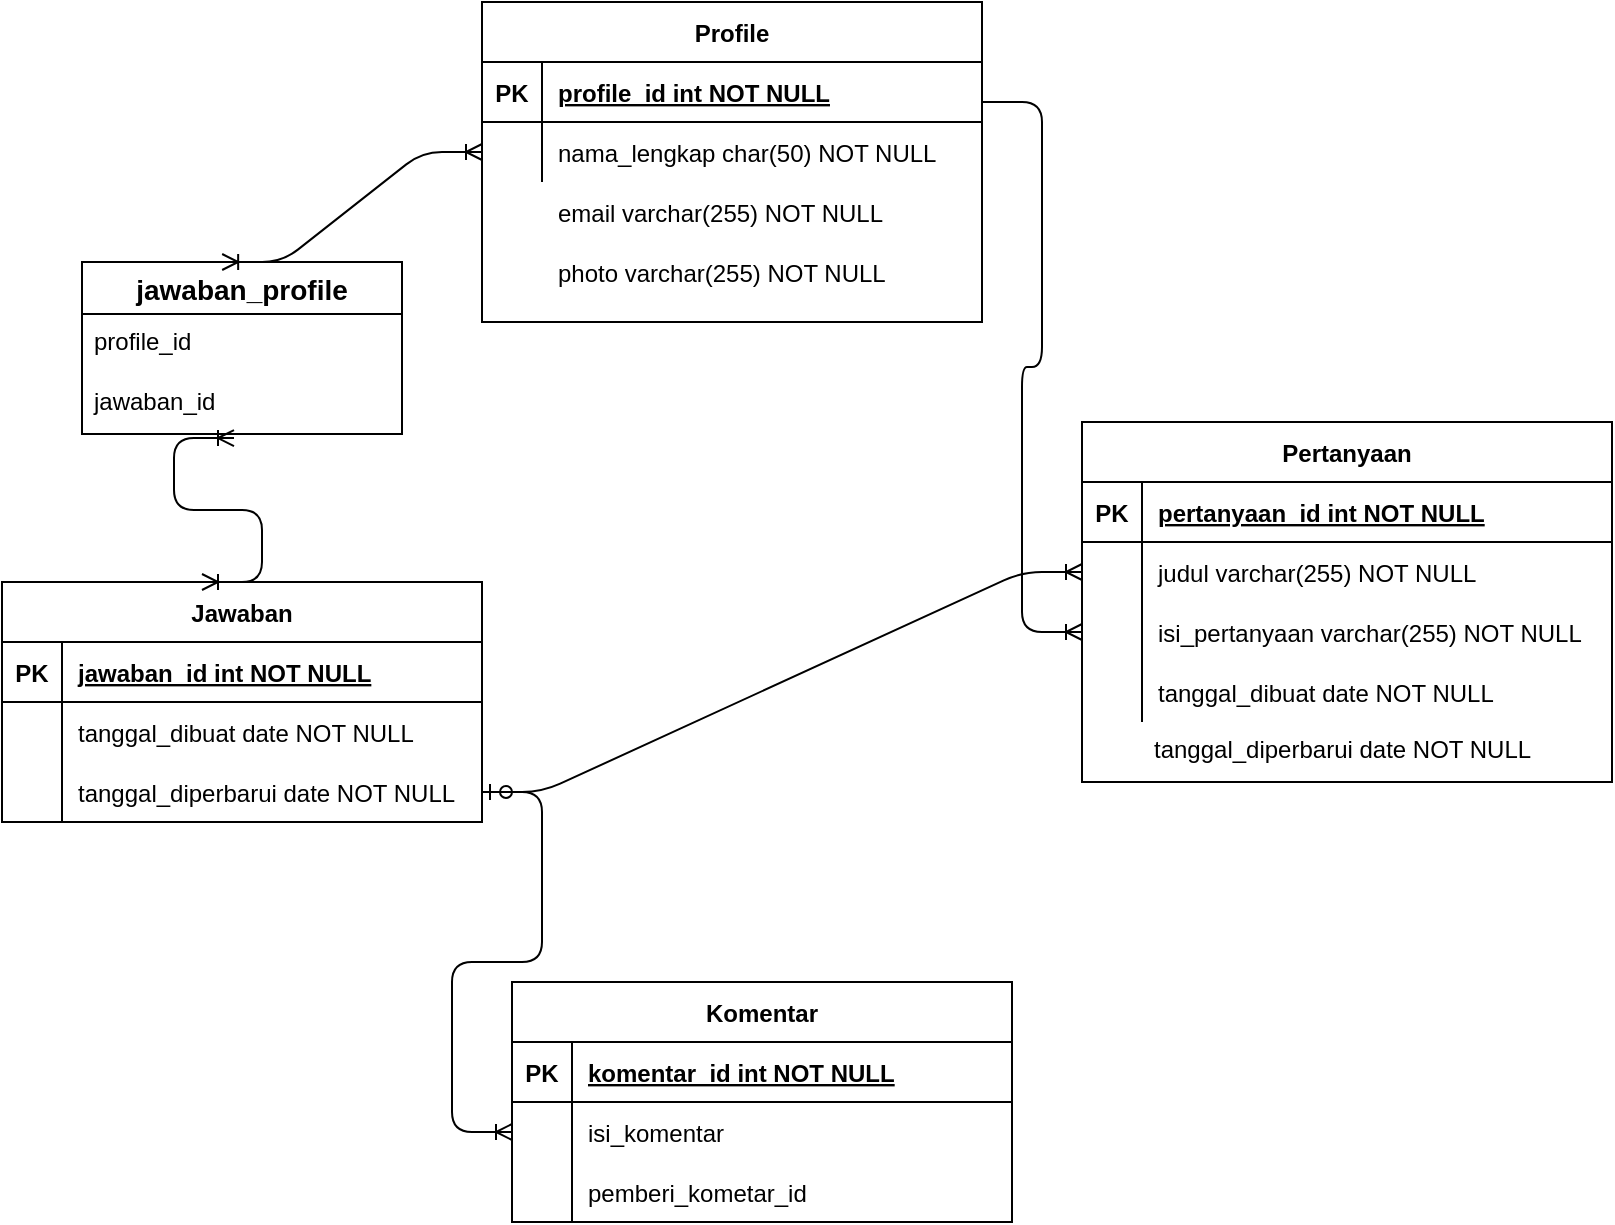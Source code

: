 <mxfile version="13.5.9" type="github">
  <diagram id="R2lEEEUBdFMjLlhIrx00" name="Page-1">
    <mxGraphModel dx="868" dy="482" grid="1" gridSize="10" guides="1" tooltips="1" connect="1" arrows="1" fold="1" page="1" pageScale="1" pageWidth="850" pageHeight="1100" math="0" shadow="0" extFonts="Permanent Marker^https://fonts.googleapis.com/css?family=Permanent+Marker">
      <root>
        <mxCell id="0" />
        <mxCell id="1" parent="0" />
        <mxCell id="hjjkB4I8RGizyl-t7BNx-3" value="email varchar(255) NOT NULL" style="shape=partialRectangle;overflow=hidden;connectable=0;fillColor=none;top=0;left=0;bottom=0;right=0;align=left;spacingLeft=6;" vertex="1" parent="1">
          <mxGeometry x="290" y="250" width="220" height="30" as="geometry" />
        </mxCell>
        <mxCell id="hjjkB4I8RGizyl-t7BNx-5" value="photo varchar(255) NOT NULL" style="shape=partialRectangle;overflow=hidden;connectable=0;fillColor=none;top=0;left=0;bottom=0;right=0;align=left;spacingLeft=6;" vertex="1" parent="1">
          <mxGeometry x="290" y="280" width="220" height="30" as="geometry" />
        </mxCell>
        <mxCell id="C-vyLk0tnHw3VtMMgP7b-23" value="Profile" style="shape=table;startSize=30;container=1;collapsible=1;childLayout=tableLayout;fixedRows=1;rowLines=0;fontStyle=1;align=center;resizeLast=1;" parent="1" vertex="1">
          <mxGeometry x="260" y="160" width="250" height="160" as="geometry" />
        </mxCell>
        <mxCell id="C-vyLk0tnHw3VtMMgP7b-24" value="" style="shape=partialRectangle;collapsible=0;dropTarget=0;pointerEvents=0;fillColor=none;points=[[0,0.5],[1,0.5]];portConstraint=eastwest;top=0;left=0;right=0;bottom=1;" parent="C-vyLk0tnHw3VtMMgP7b-23" vertex="1">
          <mxGeometry y="30" width="250" height="30" as="geometry" />
        </mxCell>
        <mxCell id="C-vyLk0tnHw3VtMMgP7b-25" value="PK" style="shape=partialRectangle;overflow=hidden;connectable=0;fillColor=none;top=0;left=0;bottom=0;right=0;fontStyle=1;" parent="C-vyLk0tnHw3VtMMgP7b-24" vertex="1">
          <mxGeometry width="30" height="30" as="geometry" />
        </mxCell>
        <mxCell id="C-vyLk0tnHw3VtMMgP7b-26" value="profile_id int NOT NULL " style="shape=partialRectangle;overflow=hidden;connectable=0;fillColor=none;top=0;left=0;bottom=0;right=0;align=left;spacingLeft=6;fontStyle=5;" parent="C-vyLk0tnHw3VtMMgP7b-24" vertex="1">
          <mxGeometry x="30" width="220" height="30" as="geometry" />
        </mxCell>
        <mxCell id="C-vyLk0tnHw3VtMMgP7b-27" value="" style="shape=partialRectangle;collapsible=0;dropTarget=0;pointerEvents=0;fillColor=none;points=[[0,0.5],[1,0.5]];portConstraint=eastwest;top=0;left=0;right=0;bottom=0;" parent="C-vyLk0tnHw3VtMMgP7b-23" vertex="1">
          <mxGeometry y="60" width="250" height="30" as="geometry" />
        </mxCell>
        <mxCell id="C-vyLk0tnHw3VtMMgP7b-28" value="" style="shape=partialRectangle;overflow=hidden;connectable=0;fillColor=none;top=0;left=0;bottom=0;right=0;" parent="C-vyLk0tnHw3VtMMgP7b-27" vertex="1">
          <mxGeometry width="30" height="30" as="geometry" />
        </mxCell>
        <mxCell id="C-vyLk0tnHw3VtMMgP7b-29" value="nama_lengkap char(50) NOT NULL" style="shape=partialRectangle;overflow=hidden;connectable=0;fillColor=none;top=0;left=0;bottom=0;right=0;align=left;spacingLeft=6;" parent="C-vyLk0tnHw3VtMMgP7b-27" vertex="1">
          <mxGeometry x="30" width="220" height="30" as="geometry" />
        </mxCell>
        <mxCell id="hjjkB4I8RGizyl-t7BNx-43" value="tanggal_diperbarui date NOT NULL" style="text;strokeColor=none;fillColor=none;spacingLeft=4;spacingRight=4;overflow=hidden;rotatable=0;points=[[0,0.5],[1,0.5]];portConstraint=eastwest;fontSize=12;" vertex="1" parent="1">
          <mxGeometry x="590" y="520" width="220" height="30" as="geometry" />
        </mxCell>
        <mxCell id="hjjkB4I8RGizyl-t7BNx-17" value="Jawaban" style="shape=table;startSize=30;container=1;collapsible=1;childLayout=tableLayout;fixedRows=1;rowLines=0;fontStyle=1;align=center;resizeLast=1;" vertex="1" parent="1">
          <mxGeometry x="20" y="450" width="240" height="120" as="geometry" />
        </mxCell>
        <mxCell id="hjjkB4I8RGizyl-t7BNx-18" value="" style="shape=partialRectangle;collapsible=0;dropTarget=0;pointerEvents=0;fillColor=none;top=0;left=0;bottom=1;right=0;points=[[0,0.5],[1,0.5]];portConstraint=eastwest;" vertex="1" parent="hjjkB4I8RGizyl-t7BNx-17">
          <mxGeometry y="30" width="240" height="30" as="geometry" />
        </mxCell>
        <mxCell id="hjjkB4I8RGizyl-t7BNx-19" value="PK" style="shape=partialRectangle;connectable=0;fillColor=none;top=0;left=0;bottom=0;right=0;fontStyle=1;overflow=hidden;" vertex="1" parent="hjjkB4I8RGizyl-t7BNx-18">
          <mxGeometry width="30" height="30" as="geometry" />
        </mxCell>
        <mxCell id="hjjkB4I8RGizyl-t7BNx-20" value="jawaban_id int NOT NULL" style="shape=partialRectangle;connectable=0;fillColor=none;top=0;left=0;bottom=0;right=0;align=left;spacingLeft=6;fontStyle=5;overflow=hidden;" vertex="1" parent="hjjkB4I8RGizyl-t7BNx-18">
          <mxGeometry x="30" width="210" height="30" as="geometry" />
        </mxCell>
        <mxCell id="hjjkB4I8RGizyl-t7BNx-21" value="" style="shape=partialRectangle;collapsible=0;dropTarget=0;pointerEvents=0;fillColor=none;top=0;left=0;bottom=0;right=0;points=[[0,0.5],[1,0.5]];portConstraint=eastwest;" vertex="1" parent="hjjkB4I8RGizyl-t7BNx-17">
          <mxGeometry y="60" width="240" height="30" as="geometry" />
        </mxCell>
        <mxCell id="hjjkB4I8RGizyl-t7BNx-22" value="" style="shape=partialRectangle;connectable=0;fillColor=none;top=0;left=0;bottom=0;right=0;editable=1;overflow=hidden;" vertex="1" parent="hjjkB4I8RGizyl-t7BNx-21">
          <mxGeometry width="30" height="30" as="geometry" />
        </mxCell>
        <mxCell id="hjjkB4I8RGizyl-t7BNx-23" value="tanggal_dibuat date NOT NULL" style="shape=partialRectangle;connectable=0;fillColor=none;top=0;left=0;bottom=0;right=0;align=left;spacingLeft=6;overflow=hidden;" vertex="1" parent="hjjkB4I8RGizyl-t7BNx-21">
          <mxGeometry x="30" width="210" height="30" as="geometry" />
        </mxCell>
        <mxCell id="hjjkB4I8RGizyl-t7BNx-24" value="" style="shape=partialRectangle;collapsible=0;dropTarget=0;pointerEvents=0;fillColor=none;top=0;left=0;bottom=0;right=0;points=[[0,0.5],[1,0.5]];portConstraint=eastwest;" vertex="1" parent="hjjkB4I8RGizyl-t7BNx-17">
          <mxGeometry y="90" width="240" height="30" as="geometry" />
        </mxCell>
        <mxCell id="hjjkB4I8RGizyl-t7BNx-25" value="" style="shape=partialRectangle;connectable=0;fillColor=none;top=0;left=0;bottom=0;right=0;editable=1;overflow=hidden;" vertex="1" parent="hjjkB4I8RGizyl-t7BNx-24">
          <mxGeometry width="30" height="30" as="geometry" />
        </mxCell>
        <mxCell id="hjjkB4I8RGizyl-t7BNx-26" value="tanggal_diperbarui date NOT NULL" style="shape=partialRectangle;connectable=0;fillColor=none;top=0;left=0;bottom=0;right=0;align=left;spacingLeft=6;overflow=hidden;" vertex="1" parent="hjjkB4I8RGizyl-t7BNx-24">
          <mxGeometry x="30" width="210" height="30" as="geometry" />
        </mxCell>
        <mxCell id="hjjkB4I8RGizyl-t7BNx-75" value="jawaban_profile" style="swimlane;fontStyle=1;childLayout=stackLayout;horizontal=1;startSize=26;horizontalStack=0;resizeParent=1;resizeParentMax=0;resizeLast=0;collapsible=1;marginBottom=0;align=center;fontSize=14;" vertex="1" parent="1">
          <mxGeometry x="60" y="290" width="160" height="86" as="geometry" />
        </mxCell>
        <mxCell id="hjjkB4I8RGizyl-t7BNx-76" value="profile_id" style="text;strokeColor=none;fillColor=none;spacingLeft=4;spacingRight=4;overflow=hidden;rotatable=0;points=[[0,0.5],[1,0.5]];portConstraint=eastwest;fontSize=12;" vertex="1" parent="hjjkB4I8RGizyl-t7BNx-75">
          <mxGeometry y="26" width="160" height="30" as="geometry" />
        </mxCell>
        <mxCell id="hjjkB4I8RGizyl-t7BNx-77" value="jawaban_id" style="text;strokeColor=none;fillColor=none;spacingLeft=4;spacingRight=4;overflow=hidden;rotatable=0;points=[[0,0.5],[1,0.5]];portConstraint=eastwest;fontSize=12;" vertex="1" parent="hjjkB4I8RGizyl-t7BNx-75">
          <mxGeometry y="56" width="160" height="30" as="geometry" />
        </mxCell>
        <mxCell id="hjjkB4I8RGizyl-t7BNx-57" value="" style="edgeStyle=entityRelationEdgeStyle;fontSize=12;html=1;endArrow=ERoneToMany;entryX=0;entryY=0.5;entryDx=0;entryDy=0;" edge="1" parent="1" target="hjjkB4I8RGizyl-t7BNx-37">
          <mxGeometry width="100" height="100" relative="1" as="geometry">
            <mxPoint x="510" y="210" as="sourcePoint" />
            <mxPoint x="640" y="350" as="targetPoint" />
          </mxGeometry>
        </mxCell>
        <mxCell id="hjjkB4I8RGizyl-t7BNx-60" value="" style="edgeStyle=entityRelationEdgeStyle;fontSize=12;html=1;endArrow=ERoneToMany;startArrow=ERzeroToOne;exitX=1;exitY=0.5;exitDx=0;exitDy=0;entryX=0;entryY=0.5;entryDx=0;entryDy=0;" edge="1" parent="1" source="hjjkB4I8RGizyl-t7BNx-24" target="hjjkB4I8RGizyl-t7BNx-34">
          <mxGeometry width="100" height="100" relative="1" as="geometry">
            <mxPoint x="440" y="665" as="sourcePoint" />
            <mxPoint x="540" y="565" as="targetPoint" />
          </mxGeometry>
        </mxCell>
        <mxCell id="hjjkB4I8RGizyl-t7BNx-61" value="" style="edgeStyle=entityRelationEdgeStyle;fontSize=12;html=1;endArrow=ERoneToMany;entryX=0;entryY=0.5;entryDx=0;entryDy=0;" edge="1" parent="1" source="hjjkB4I8RGizyl-t7BNx-24" target="hjjkB4I8RGizyl-t7BNx-48">
          <mxGeometry width="100" height="100" relative="1" as="geometry">
            <mxPoint x="180" y="660" as="sourcePoint" />
            <mxPoint x="280" y="560" as="targetPoint" />
          </mxGeometry>
        </mxCell>
        <mxCell id="hjjkB4I8RGizyl-t7BNx-79" value="" style="edgeStyle=entityRelationEdgeStyle;fontSize=12;html=1;endArrow=ERoneToMany;startArrow=ERoneToMany;entryX=0;entryY=0.5;entryDx=0;entryDy=0;exitX=0.438;exitY=0;exitDx=0;exitDy=0;exitPerimeter=0;" edge="1" parent="1" source="hjjkB4I8RGizyl-t7BNx-75" target="C-vyLk0tnHw3VtMMgP7b-27">
          <mxGeometry width="100" height="100" relative="1" as="geometry">
            <mxPoint x="120" y="210" as="sourcePoint" />
            <mxPoint x="220" y="80" as="targetPoint" />
          </mxGeometry>
        </mxCell>
        <mxCell id="hjjkB4I8RGizyl-t7BNx-80" value="" style="edgeStyle=entityRelationEdgeStyle;fontSize=12;html=1;endArrow=ERoneToMany;startArrow=ERoneToMany;entryX=0.475;entryY=1.067;entryDx=0;entryDy=0;entryPerimeter=0;" edge="1" parent="1" target="hjjkB4I8RGizyl-t7BNx-77">
          <mxGeometry width="100" height="100" relative="1" as="geometry">
            <mxPoint x="120" y="450" as="sourcePoint" />
            <mxPoint x="220" y="350" as="targetPoint" />
          </mxGeometry>
        </mxCell>
        <mxCell id="hjjkB4I8RGizyl-t7BNx-44" value="Komentar" style="shape=table;startSize=30;container=1;collapsible=1;childLayout=tableLayout;fixedRows=1;rowLines=0;fontStyle=1;align=center;resizeLast=1;" vertex="1" parent="1">
          <mxGeometry x="275" y="650" width="250" height="120" as="geometry" />
        </mxCell>
        <mxCell id="hjjkB4I8RGizyl-t7BNx-45" value="" style="shape=partialRectangle;collapsible=0;dropTarget=0;pointerEvents=0;fillColor=none;top=0;left=0;bottom=1;right=0;points=[[0,0.5],[1,0.5]];portConstraint=eastwest;" vertex="1" parent="hjjkB4I8RGizyl-t7BNx-44">
          <mxGeometry y="30" width="250" height="30" as="geometry" />
        </mxCell>
        <mxCell id="hjjkB4I8RGizyl-t7BNx-46" value="PK" style="shape=partialRectangle;connectable=0;fillColor=none;top=0;left=0;bottom=0;right=0;fontStyle=1;overflow=hidden;" vertex="1" parent="hjjkB4I8RGizyl-t7BNx-45">
          <mxGeometry width="30" height="30" as="geometry" />
        </mxCell>
        <mxCell id="hjjkB4I8RGizyl-t7BNx-47" value="komentar_id int NOT NULL" style="shape=partialRectangle;connectable=0;fillColor=none;top=0;left=0;bottom=0;right=0;align=left;spacingLeft=6;fontStyle=5;overflow=hidden;" vertex="1" parent="hjjkB4I8RGizyl-t7BNx-45">
          <mxGeometry x="30" width="220" height="30" as="geometry" />
        </mxCell>
        <mxCell id="hjjkB4I8RGizyl-t7BNx-48" value="" style="shape=partialRectangle;collapsible=0;dropTarget=0;pointerEvents=0;fillColor=none;top=0;left=0;bottom=0;right=0;points=[[0,0.5],[1,0.5]];portConstraint=eastwest;" vertex="1" parent="hjjkB4I8RGizyl-t7BNx-44">
          <mxGeometry y="60" width="250" height="30" as="geometry" />
        </mxCell>
        <mxCell id="hjjkB4I8RGizyl-t7BNx-49" value="" style="shape=partialRectangle;connectable=0;fillColor=none;top=0;left=0;bottom=0;right=0;editable=1;overflow=hidden;" vertex="1" parent="hjjkB4I8RGizyl-t7BNx-48">
          <mxGeometry width="30" height="30" as="geometry" />
        </mxCell>
        <mxCell id="hjjkB4I8RGizyl-t7BNx-50" value="isi_komentar" style="shape=partialRectangle;connectable=0;fillColor=none;top=0;left=0;bottom=0;right=0;align=left;spacingLeft=6;overflow=hidden;" vertex="1" parent="hjjkB4I8RGizyl-t7BNx-48">
          <mxGeometry x="30" width="220" height="30" as="geometry" />
        </mxCell>
        <mxCell id="hjjkB4I8RGizyl-t7BNx-51" value="" style="shape=partialRectangle;collapsible=0;dropTarget=0;pointerEvents=0;fillColor=none;top=0;left=0;bottom=0;right=0;points=[[0,0.5],[1,0.5]];portConstraint=eastwest;" vertex="1" parent="hjjkB4I8RGizyl-t7BNx-44">
          <mxGeometry y="90" width="250" height="30" as="geometry" />
        </mxCell>
        <mxCell id="hjjkB4I8RGizyl-t7BNx-52" value="" style="shape=partialRectangle;connectable=0;fillColor=none;top=0;left=0;bottom=0;right=0;editable=1;overflow=hidden;" vertex="1" parent="hjjkB4I8RGizyl-t7BNx-51">
          <mxGeometry width="30" height="30" as="geometry" />
        </mxCell>
        <mxCell id="hjjkB4I8RGizyl-t7BNx-53" value="pemberi_kometar_id" style="shape=partialRectangle;connectable=0;fillColor=none;top=0;left=0;bottom=0;right=0;align=left;spacingLeft=6;overflow=hidden;" vertex="1" parent="hjjkB4I8RGizyl-t7BNx-51">
          <mxGeometry x="30" width="220" height="30" as="geometry" />
        </mxCell>
        <mxCell id="hjjkB4I8RGizyl-t7BNx-30" value="Pertanyaan" style="shape=table;startSize=30;container=1;collapsible=1;childLayout=tableLayout;fixedRows=1;rowLines=0;fontStyle=1;align=center;resizeLast=1;" vertex="1" parent="1">
          <mxGeometry x="560" y="370" width="265" height="180" as="geometry">
            <mxRectangle x="425" y="560" width="100" height="30" as="alternateBounds" />
          </mxGeometry>
        </mxCell>
        <mxCell id="hjjkB4I8RGizyl-t7BNx-31" value="" style="shape=partialRectangle;collapsible=0;dropTarget=0;pointerEvents=0;fillColor=none;top=0;left=0;bottom=1;right=0;points=[[0,0.5],[1,0.5]];portConstraint=eastwest;" vertex="1" parent="hjjkB4I8RGizyl-t7BNx-30">
          <mxGeometry y="30" width="265" height="30" as="geometry" />
        </mxCell>
        <mxCell id="hjjkB4I8RGizyl-t7BNx-32" value="PK" style="shape=partialRectangle;connectable=0;fillColor=none;top=0;left=0;bottom=0;right=0;fontStyle=1;overflow=hidden;" vertex="1" parent="hjjkB4I8RGizyl-t7BNx-31">
          <mxGeometry width="30" height="30" as="geometry" />
        </mxCell>
        <mxCell id="hjjkB4I8RGizyl-t7BNx-33" value="pertanyaan_id int NOT NULL" style="shape=partialRectangle;connectable=0;fillColor=none;top=0;left=0;bottom=0;right=0;align=left;spacingLeft=6;fontStyle=5;overflow=hidden;" vertex="1" parent="hjjkB4I8RGizyl-t7BNx-31">
          <mxGeometry x="30" width="235" height="30" as="geometry" />
        </mxCell>
        <mxCell id="hjjkB4I8RGizyl-t7BNx-34" value="" style="shape=partialRectangle;collapsible=0;dropTarget=0;pointerEvents=0;fillColor=none;top=0;left=0;bottom=0;right=0;points=[[0,0.5],[1,0.5]];portConstraint=eastwest;" vertex="1" parent="hjjkB4I8RGizyl-t7BNx-30">
          <mxGeometry y="60" width="265" height="30" as="geometry" />
        </mxCell>
        <mxCell id="hjjkB4I8RGizyl-t7BNx-35" value="" style="shape=partialRectangle;connectable=0;fillColor=none;top=0;left=0;bottom=0;right=0;editable=1;overflow=hidden;" vertex="1" parent="hjjkB4I8RGizyl-t7BNx-34">
          <mxGeometry width="30" height="30" as="geometry" />
        </mxCell>
        <mxCell id="hjjkB4I8RGizyl-t7BNx-36" value="judul varchar(255) NOT NULL" style="shape=partialRectangle;connectable=0;fillColor=none;top=0;left=0;bottom=0;right=0;align=left;spacingLeft=6;overflow=hidden;" vertex="1" parent="hjjkB4I8RGizyl-t7BNx-34">
          <mxGeometry x="30" width="235" height="30" as="geometry" />
        </mxCell>
        <mxCell id="hjjkB4I8RGizyl-t7BNx-37" value="" style="shape=partialRectangle;collapsible=0;dropTarget=0;pointerEvents=0;fillColor=none;top=0;left=0;bottom=0;right=0;points=[[0,0.5],[1,0.5]];portConstraint=eastwest;" vertex="1" parent="hjjkB4I8RGizyl-t7BNx-30">
          <mxGeometry y="90" width="265" height="30" as="geometry" />
        </mxCell>
        <mxCell id="hjjkB4I8RGizyl-t7BNx-38" value="" style="shape=partialRectangle;connectable=0;fillColor=none;top=0;left=0;bottom=0;right=0;editable=1;overflow=hidden;" vertex="1" parent="hjjkB4I8RGizyl-t7BNx-37">
          <mxGeometry width="30" height="30" as="geometry" />
        </mxCell>
        <mxCell id="hjjkB4I8RGizyl-t7BNx-39" value="isi_pertanyaan varchar(255) NOT NULL" style="shape=partialRectangle;connectable=0;fillColor=none;top=0;left=0;bottom=0;right=0;align=left;spacingLeft=6;overflow=hidden;" vertex="1" parent="hjjkB4I8RGizyl-t7BNx-37">
          <mxGeometry x="30" width="235" height="30" as="geometry" />
        </mxCell>
        <mxCell id="hjjkB4I8RGizyl-t7BNx-40" value="" style="shape=partialRectangle;collapsible=0;dropTarget=0;pointerEvents=0;fillColor=none;top=0;left=0;bottom=0;right=0;points=[[0,0.5],[1,0.5]];portConstraint=eastwest;" vertex="1" parent="hjjkB4I8RGizyl-t7BNx-30">
          <mxGeometry y="120" width="265" height="30" as="geometry" />
        </mxCell>
        <mxCell id="hjjkB4I8RGizyl-t7BNx-41" value="" style="shape=partialRectangle;connectable=0;fillColor=none;top=0;left=0;bottom=0;right=0;editable=1;overflow=hidden;" vertex="1" parent="hjjkB4I8RGizyl-t7BNx-40">
          <mxGeometry width="30" height="30" as="geometry" />
        </mxCell>
        <mxCell id="hjjkB4I8RGizyl-t7BNx-42" value="tanggal_dibuat date NOT NULL" style="shape=partialRectangle;connectable=0;fillColor=none;top=0;left=0;bottom=0;right=0;align=left;spacingLeft=6;overflow=hidden;" vertex="1" parent="hjjkB4I8RGizyl-t7BNx-40">
          <mxGeometry x="30" width="235" height="30" as="geometry" />
        </mxCell>
      </root>
    </mxGraphModel>
  </diagram>
</mxfile>

